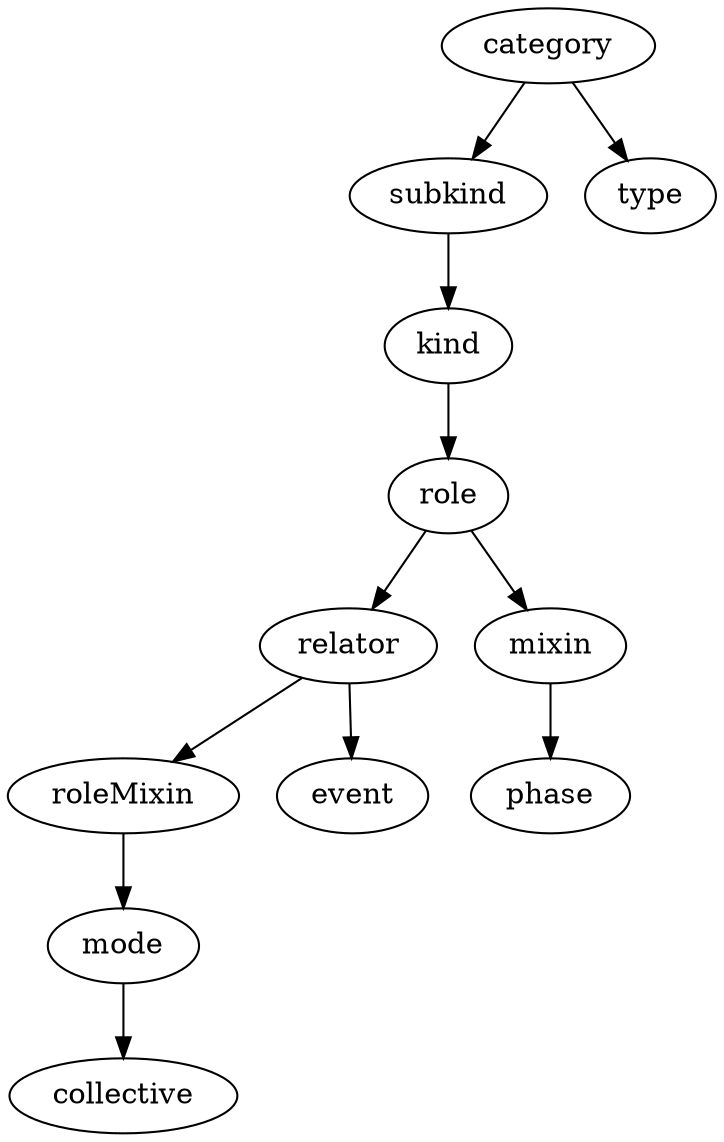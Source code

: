 strict digraph  {
category;
subkind;
type;
kind;
role;
relator;
mixin;
roleMixin;
event;
mode;
collective;
phase;
category -> subkind;
category -> type;
subkind -> kind;
kind -> role;
role -> relator;
role -> mixin;
relator -> roleMixin;
relator -> event;
mixin -> phase;
roleMixin -> mode;
mode -> collective;
}
